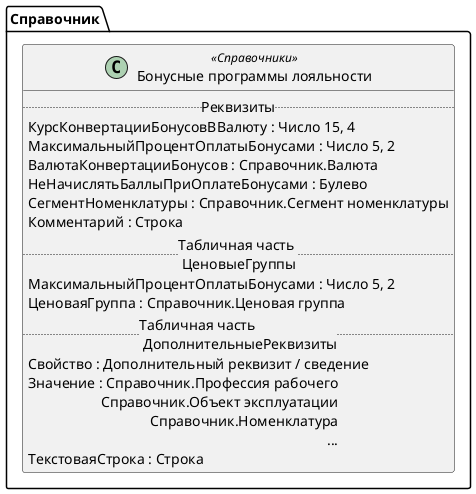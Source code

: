 ﻿@startuml БонусныеПрограммыЛояльности
'!include templates.wsd
'..\include templates.wsd
class Справочник.БонусныеПрограммыЛояльности as "Бонусные программы лояльности" <<Справочники>>
{
..Реквизиты..
КурсКонвертацииБонусовВВалюту : Число 15, 4
МаксимальныйПроцентОплатыБонусами : Число 5, 2
ВалютаКонвертацииБонусов : Справочник.Валюта
НеНачислятьБаллыПриОплатеБонусами : Булево
СегментНоменклатуры : Справочник.Сегмент номенклатуры
Комментарий : Строка
..Табличная часть \n ЦеновыеГруппы..
МаксимальныйПроцентОплатыБонусами : Число 5, 2
ЦеноваяГруппа : Справочник.Ценовая группа
..Табличная часть \n ДополнительныеРеквизиты..
Свойство : Дополнительный реквизит / сведение
Значение : Справочник.Профессия рабочего\rСправочник.Объект эксплуатации\rСправочник.Номенклатура\r...
ТекстоваяСтрока : Строка
}
@enduml

